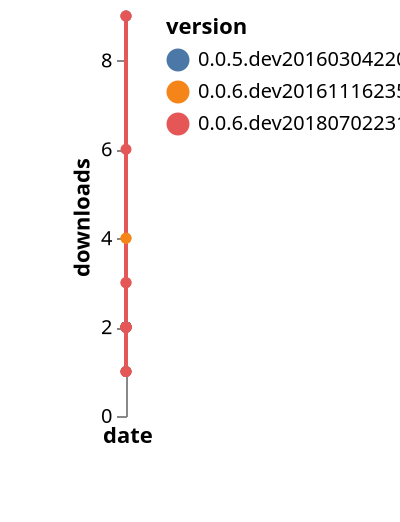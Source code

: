 {"$schema": "https://vega.github.io/schema/vega-lite/v5.json", "description": "A simple bar chart with embedded data.", "data": {"values": [{"date": "2021-09-03", "total": 2754, "delta": 2, "version": "0.0.6.dev20161116235131"}, {"date": "2021-09-04", "total": 2756, "delta": 2, "version": "0.0.6.dev20161116235131"}, {"date": "2021-09-05", "total": 2758, "delta": 2, "version": "0.0.6.dev20161116235131"}, {"date": "2021-09-06", "total": 2760, "delta": 2, "version": "0.0.6.dev20161116235131"}, {"date": "2021-09-07", "total": 2762, "delta": 2, "version": "0.0.6.dev20161116235131"}, {"date": "2021-09-08", "total": 2766, "delta": 4, "version": "0.0.6.dev20161116235131"}, {"date": "2021-09-09", "total": 2770, "delta": 4, "version": "0.0.6.dev20161116235131"}, {"date": "2021-09-10", "total": 2772, "delta": 2, "version": "0.0.6.dev20161116235131"}, {"date": "2021-09-11", "total": 2774, "delta": 2, "version": "0.0.6.dev20161116235131"}, {"date": "2021-09-12", "total": 2776, "delta": 2, "version": "0.0.6.dev20161116235131"}, {"date": "2021-09-13", "total": 2778, "delta": 2, "version": "0.0.6.dev20161116235131"}, {"date": "2021-09-14", "total": 2780, "delta": 2, "version": "0.0.6.dev20161116235131"}, {"date": "2021-09-15", "total": 2782, "delta": 2, "version": "0.0.6.dev20161116235131"}, {"date": "2021-09-16", "total": 2783, "delta": 1, "version": "0.0.6.dev20161116235131"}, {"date": "2021-09-03", "total": 4295, "delta": 2, "version": "0.0.5.dev20160304220337"}, {"date": "2021-09-04", "total": 4297, "delta": 2, "version": "0.0.5.dev20160304220337"}, {"date": "2021-09-05", "total": 4299, "delta": 2, "version": "0.0.5.dev20160304220337"}, {"date": "2021-09-06", "total": 4301, "delta": 2, "version": "0.0.5.dev20160304220337"}, {"date": "2021-09-07", "total": 4303, "delta": 2, "version": "0.0.5.dev20160304220337"}, {"date": "2021-09-08", "total": 4312, "delta": 9, "version": "0.0.5.dev20160304220337"}, {"date": "2021-09-09", "total": 4314, "delta": 2, "version": "0.0.5.dev20160304220337"}, {"date": "2021-09-10", "total": 4316, "delta": 2, "version": "0.0.5.dev20160304220337"}, {"date": "2021-09-11", "total": 4318, "delta": 2, "version": "0.0.5.dev20160304220337"}, {"date": "2021-09-12", "total": 4320, "delta": 2, "version": "0.0.5.dev20160304220337"}, {"date": "2021-09-13", "total": 4322, "delta": 2, "version": "0.0.5.dev20160304220337"}, {"date": "2021-09-14", "total": 4324, "delta": 2, "version": "0.0.5.dev20160304220337"}, {"date": "2021-09-15", "total": 4326, "delta": 2, "version": "0.0.5.dev20160304220337"}, {"date": "2021-09-16", "total": 4327, "delta": 1, "version": "0.0.5.dev20160304220337"}, {"date": "2021-09-03", "total": 2362, "delta": 3, "version": "0.0.6.dev20180702231556"}, {"date": "2021-09-04", "total": 2364, "delta": 2, "version": "0.0.6.dev20180702231556"}, {"date": "2021-09-05", "total": 2366, "delta": 2, "version": "0.0.6.dev20180702231556"}, {"date": "2021-09-06", "total": 2368, "delta": 2, "version": "0.0.6.dev20180702231556"}, {"date": "2021-09-07", "total": 2370, "delta": 2, "version": "0.0.6.dev20180702231556"}, {"date": "2021-09-08", "total": 2379, "delta": 9, "version": "0.0.6.dev20180702231556"}, {"date": "2021-09-09", "total": 2388, "delta": 9, "version": "0.0.6.dev20180702231556"}, {"date": "2021-09-10", "total": 2391, "delta": 3, "version": "0.0.6.dev20180702231556"}, {"date": "2021-09-11", "total": 2393, "delta": 2, "version": "0.0.6.dev20180702231556"}, {"date": "2021-09-12", "total": 2399, "delta": 6, "version": "0.0.6.dev20180702231556"}, {"date": "2021-09-13", "total": 2401, "delta": 2, "version": "0.0.6.dev20180702231556"}, {"date": "2021-09-14", "total": 2403, "delta": 2, "version": "0.0.6.dev20180702231556"}, {"date": "2021-09-15", "total": 2404, "delta": 1, "version": "0.0.6.dev20180702231556"}, {"date": "2021-09-16", "total": 2405, "delta": 1, "version": "0.0.6.dev20180702231556"}]}, "width": "container", "mark": {"type": "line", "point": {"filled": true}}, "encoding": {"x": {"field": "date", "type": "temporal", "timeUnit": "yearmonthdate", "title": "date", "axis": {"labelAngle": -15}}, "y": {"field": "delta", "type": "quantitative", "title": "downloads"}, "color": {"field": "version", "type": "nominal"}, "tooltip": {"field": "delta"}}}